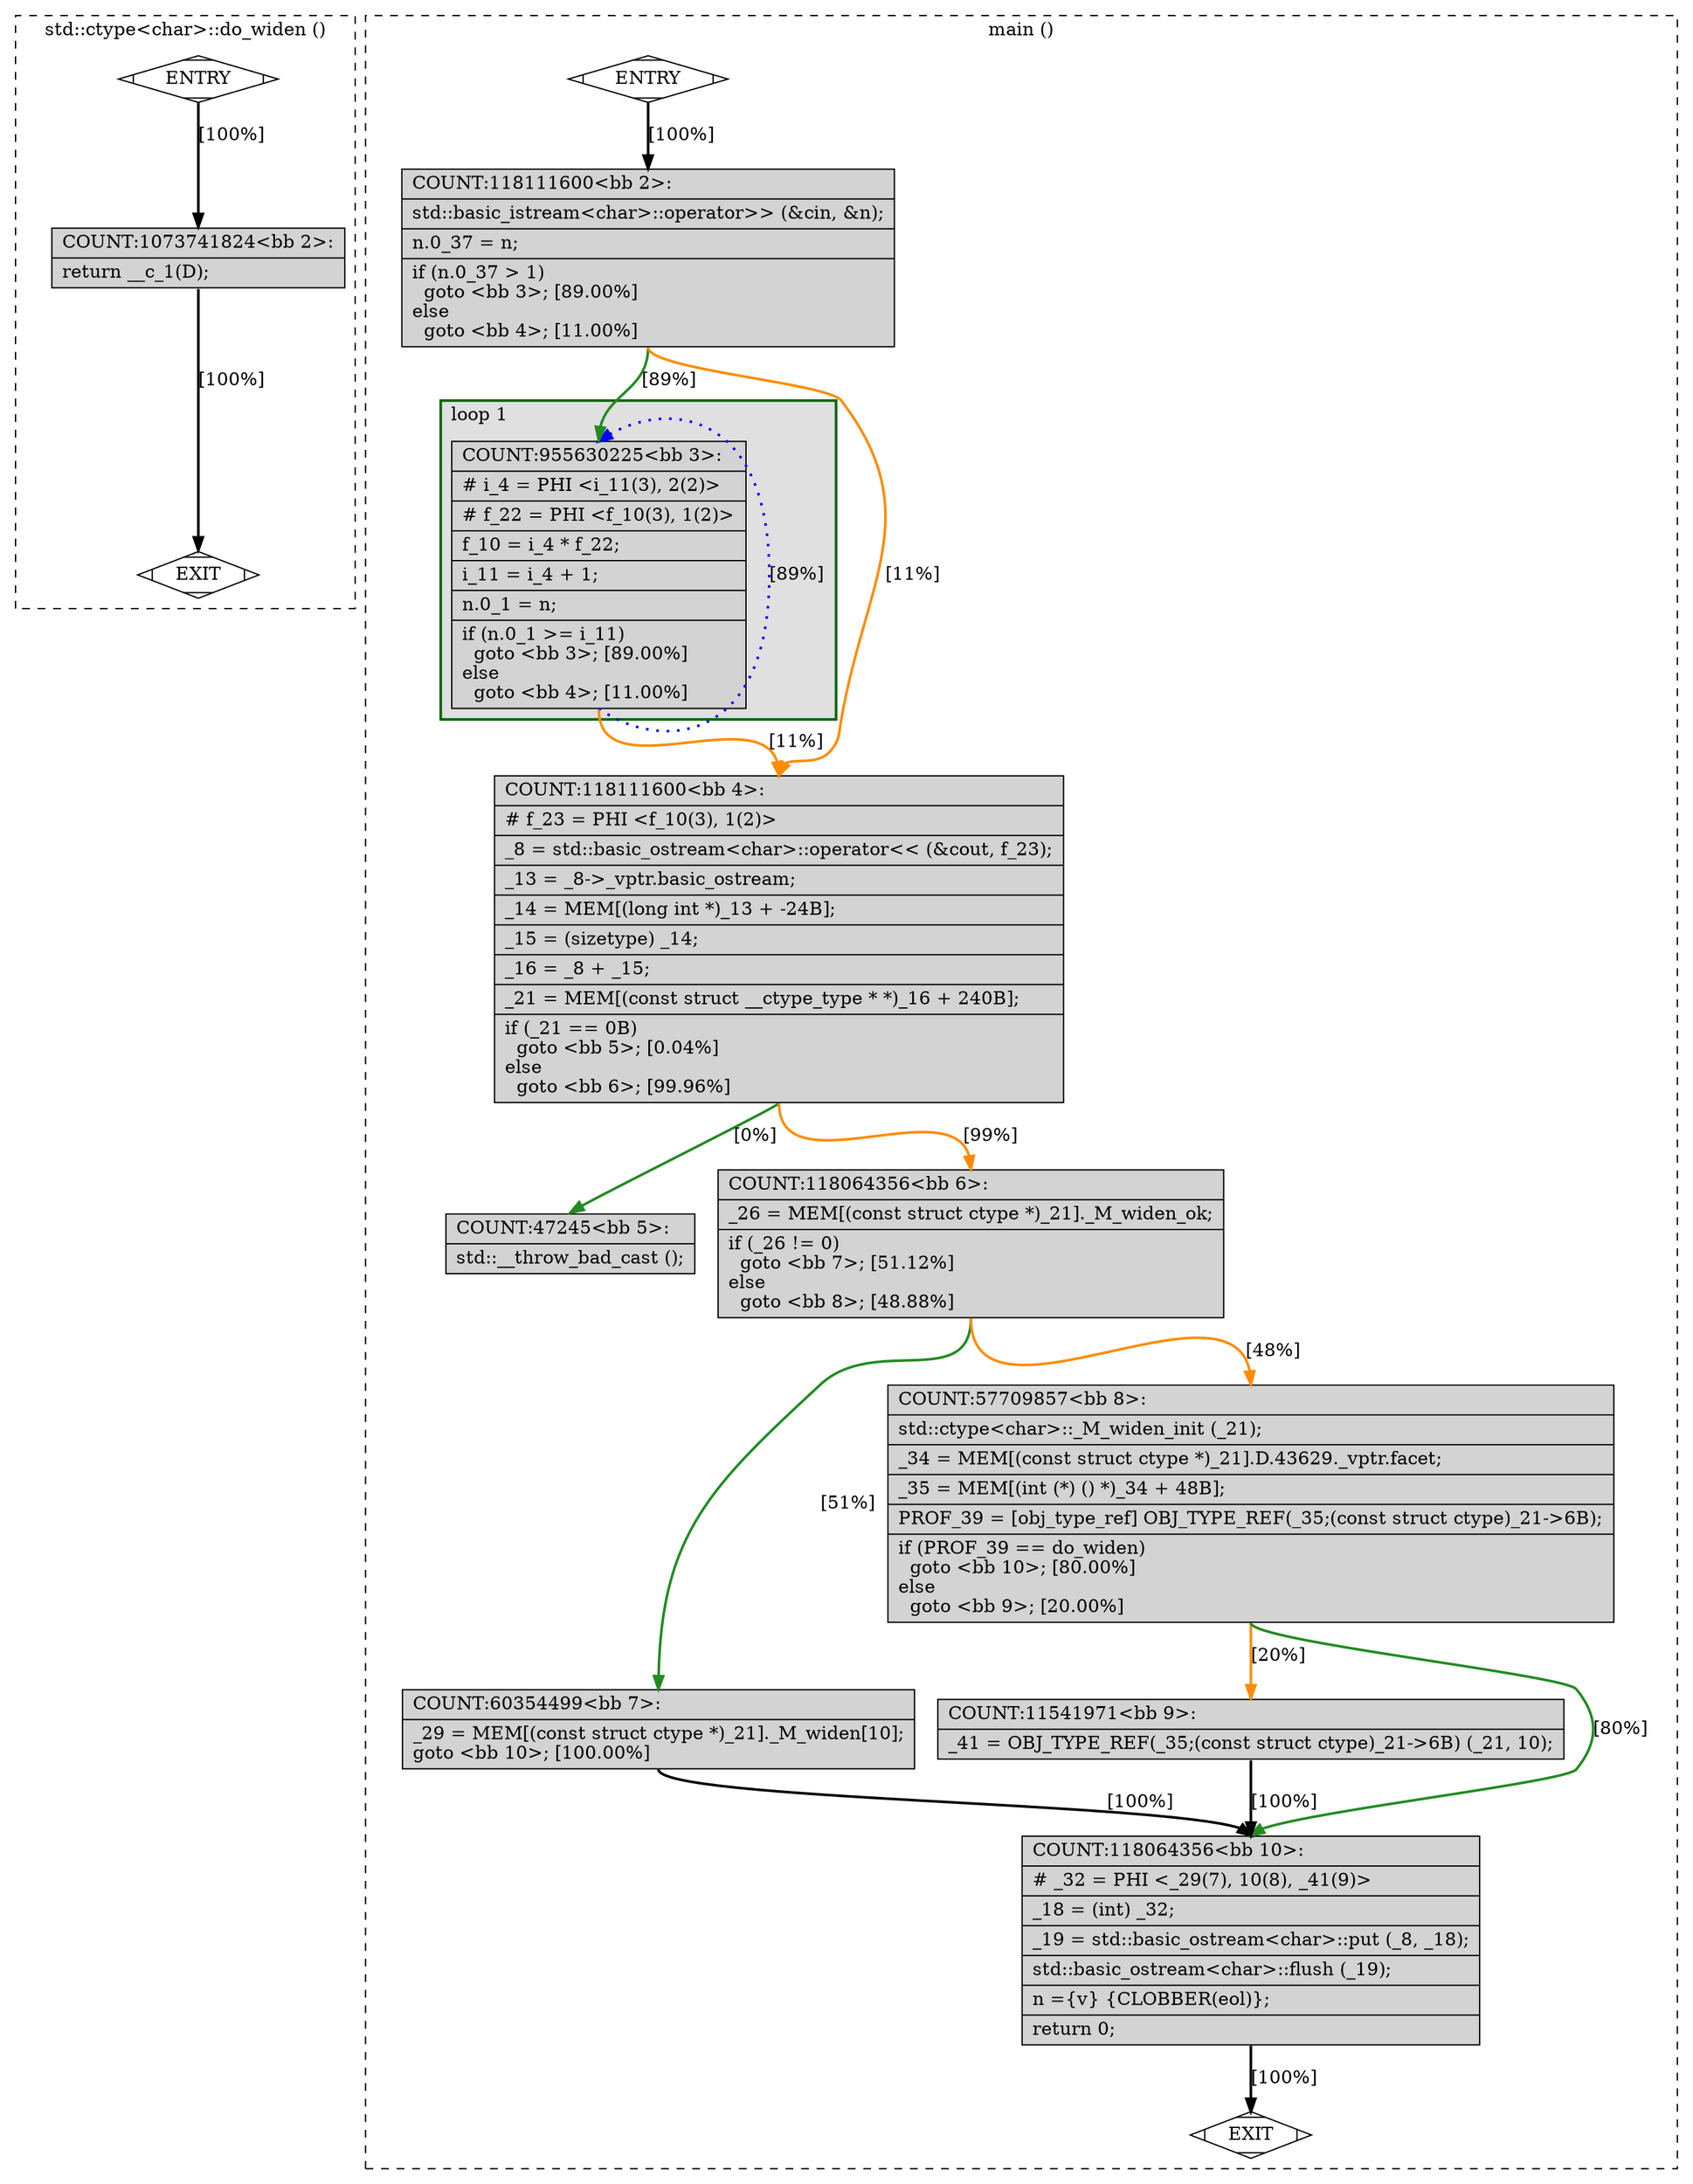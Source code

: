 digraph "lab1.cpp.126t.ch2" {
overlap=false;
subgraph "cluster_std::ctype<char>::do_widen" {
	style="dashed";
	color="black";
	label="std::ctype<char>::do_widen ()";
	fn_1810_basic_block_0 [shape=Mdiamond,style=filled,fillcolor=white,label="ENTRY"];

	fn_1810_basic_block_1 [shape=Mdiamond,style=filled,fillcolor=white,label="EXIT"];

	fn_1810_basic_block_2 [shape=record,style=filled,fillcolor=lightgrey,label="{COUNT:1073741824\<bb\ 2\>:\l\
|return\ __c_1(D);\l\
}"];

	fn_1810_basic_block_0:s -> fn_1810_basic_block_2:n [style="solid,bold",color=black,weight=100,constraint=true,label="[100%]"];
	fn_1810_basic_block_2:s -> fn_1810_basic_block_1:n [style="solid,bold",color=black,weight=10,constraint=true,label="[100%]"];
	fn_1810_basic_block_0:s -> fn_1810_basic_block_1:n [style="invis",constraint=true];
}
subgraph "cluster_main" {
	style="dashed";
	color="black";
	label="main ()";
	subgraph cluster_2057_1 {
	style="filled";
	color="darkgreen";
	fillcolor="grey88";
	label="loop 1";
	labeljust=l;
	penwidth=2;
	fn_2057_basic_block_3 [shape=record,style=filled,fillcolor=lightgrey,label="{COUNT:955630225\<bb\ 3\>:\l\
|#\ i_4\ =\ PHI\ \<i_11(3),\ 2(2)\>\l\
|#\ f_22\ =\ PHI\ \<f_10(3),\ 1(2)\>\l\
|f_10\ =\ i_4\ *\ f_22;\l\
|i_11\ =\ i_4\ +\ 1;\l\
|n.0_1\ =\ n;\l\
|if\ (n.0_1\ \>=\ i_11)\l\
\ \ goto\ \<bb\ 3\>;\ [89.00%]\l\
else\l\
\ \ goto\ \<bb\ 4\>;\ [11.00%]\l\
}"];

	}
	fn_2057_basic_block_0 [shape=Mdiamond,style=filled,fillcolor=white,label="ENTRY"];

	fn_2057_basic_block_1 [shape=Mdiamond,style=filled,fillcolor=white,label="EXIT"];

	fn_2057_basic_block_2 [shape=record,style=filled,fillcolor=lightgrey,label="{COUNT:118111600\<bb\ 2\>:\l\
|std::basic_istream\<char\>::operator\>\>\ (&cin,\ &n);\l\
|n.0_37\ =\ n;\l\
|if\ (n.0_37\ \>\ 1)\l\
\ \ goto\ \<bb\ 3\>;\ [89.00%]\l\
else\l\
\ \ goto\ \<bb\ 4\>;\ [11.00%]\l\
}"];

	fn_2057_basic_block_4 [shape=record,style=filled,fillcolor=lightgrey,label="{COUNT:118111600\<bb\ 4\>:\l\
|#\ f_23\ =\ PHI\ \<f_10(3),\ 1(2)\>\l\
|_8\ =\ std::basic_ostream\<char\>::operator\<\<\ (&cout,\ f_23);\l\
|_13\ =\ _8-\>_vptr.basic_ostream;\l\
|_14\ =\ MEM[(long\ int\ *)_13\ +\ -24B];\l\
|_15\ =\ (sizetype)\ _14;\l\
|_16\ =\ _8\ +\ _15;\l\
|_21\ =\ MEM[(const\ struct\ __ctype_type\ *\ *)_16\ +\ 240B];\l\
|if\ (_21\ ==\ 0B)\l\
\ \ goto\ \<bb\ 5\>;\ [0.04%]\l\
else\l\
\ \ goto\ \<bb\ 6\>;\ [99.96%]\l\
}"];

	fn_2057_basic_block_5 [shape=record,style=filled,fillcolor=lightgrey,label="{COUNT:47245\<bb\ 5\>:\l\
|std::__throw_bad_cast\ ();\l\
}"];

	fn_2057_basic_block_6 [shape=record,style=filled,fillcolor=lightgrey,label="{COUNT:118064356\<bb\ 6\>:\l\
|_26\ =\ MEM[(const\ struct\ ctype\ *)_21]._M_widen_ok;\l\
|if\ (_26\ !=\ 0)\l\
\ \ goto\ \<bb\ 7\>;\ [51.12%]\l\
else\l\
\ \ goto\ \<bb\ 8\>;\ [48.88%]\l\
}"];

	fn_2057_basic_block_7 [shape=record,style=filled,fillcolor=lightgrey,label="{COUNT:60354499\<bb\ 7\>:\l\
|_29\ =\ MEM[(const\ struct\ ctype\ *)_21]._M_widen[10];\l\
goto\ \<bb\ 10\>;\ [100.00%]\l\
}"];

	fn_2057_basic_block_8 [shape=record,style=filled,fillcolor=lightgrey,label="{COUNT:57709857\<bb\ 8\>:\l\
|std::ctype\<char\>::_M_widen_init\ (_21);\l\
|_34\ =\ MEM[(const\ struct\ ctype\ *)_21].D.43629._vptr.facet;\l\
|_35\ =\ MEM[(int\ (*)\ ()\ *)_34\ +\ 48B];\l\
|PROF_39\ =\ [obj_type_ref]\ OBJ_TYPE_REF(_35;(const\ struct\ ctype)_21-\>6B);\l\
|if\ (PROF_39\ ==\ do_widen)\l\
\ \ goto\ \<bb\ 10\>;\ [80.00%]\l\
else\l\
\ \ goto\ \<bb\ 9\>;\ [20.00%]\l\
}"];

	fn_2057_basic_block_9 [shape=record,style=filled,fillcolor=lightgrey,label="{COUNT:11541971\<bb\ 9\>:\l\
|_41\ =\ OBJ_TYPE_REF(_35;(const\ struct\ ctype)_21-\>6B)\ (_21,\ 10);\l\
}"];

	fn_2057_basic_block_10 [shape=record,style=filled,fillcolor=lightgrey,label="{COUNT:118064356\<bb\ 10\>:\l\
|#\ _32\ =\ PHI\ \<_29(7),\ 10(8),\ _41(9)\>\l\
|_18\ =\ (int)\ _32;\l\
|_19\ =\ std::basic_ostream\<char\>::put\ (_8,\ _18);\l\
|std::basic_ostream\<char\>::flush\ (_19);\l\
|n\ =\{v\}\ \{CLOBBER(eol)\};\l\
|return\ 0;\l\
}"];

	fn_2057_basic_block_0:s -> fn_2057_basic_block_2:n [style="solid,bold",color=black,weight=100,constraint=true,label="[100%]"];
	fn_2057_basic_block_2:s -> fn_2057_basic_block_3:n [style="solid,bold",color=forestgreen,weight=10,constraint=true,label="[89%]"];
	fn_2057_basic_block_2:s -> fn_2057_basic_block_4:n [style="solid,bold",color=darkorange,weight=10,constraint=true,label="[11%]"];
	fn_2057_basic_block_3:s -> fn_2057_basic_block_3:n [style="dotted,bold",color=blue,weight=10,constraint=false,label="[89%]"];
	fn_2057_basic_block_3:s -> fn_2057_basic_block_4:n [style="solid,bold",color=darkorange,weight=10,constraint=true,label="[11%]"];
	fn_2057_basic_block_4:s -> fn_2057_basic_block_5:n [style="solid,bold",color=forestgreen,weight=10,constraint=true,label="[0%]"];
	fn_2057_basic_block_4:s -> fn_2057_basic_block_6:n [style="solid,bold",color=darkorange,weight=10,constraint=true,label="[99%]"];
	fn_2057_basic_block_6:s -> fn_2057_basic_block_7:n [style="solid,bold",color=forestgreen,weight=10,constraint=true,label="[51%]"];
	fn_2057_basic_block_6:s -> fn_2057_basic_block_8:n [style="solid,bold",color=darkorange,weight=10,constraint=true,label="[48%]"];
	fn_2057_basic_block_7:s -> fn_2057_basic_block_10:n [style="solid,bold",color=black,weight=100,constraint=true,label="[100%]"];
	fn_2057_basic_block_8:s -> fn_2057_basic_block_10:n [style="solid,bold",color=forestgreen,weight=10,constraint=true,label="[80%]"];
	fn_2057_basic_block_8:s -> fn_2057_basic_block_9:n [style="solid,bold",color=darkorange,weight=10,constraint=true,label="[20%]"];
	fn_2057_basic_block_9:s -> fn_2057_basic_block_10:n [style="solid,bold",color=black,weight=100,constraint=true,label="[100%]"];
	fn_2057_basic_block_10:s -> fn_2057_basic_block_1:n [style="solid,bold",color=black,weight=10,constraint=true,label="[100%]"];
	fn_2057_basic_block_0:s -> fn_2057_basic_block_1:n [style="invis",constraint=true];
}
}
